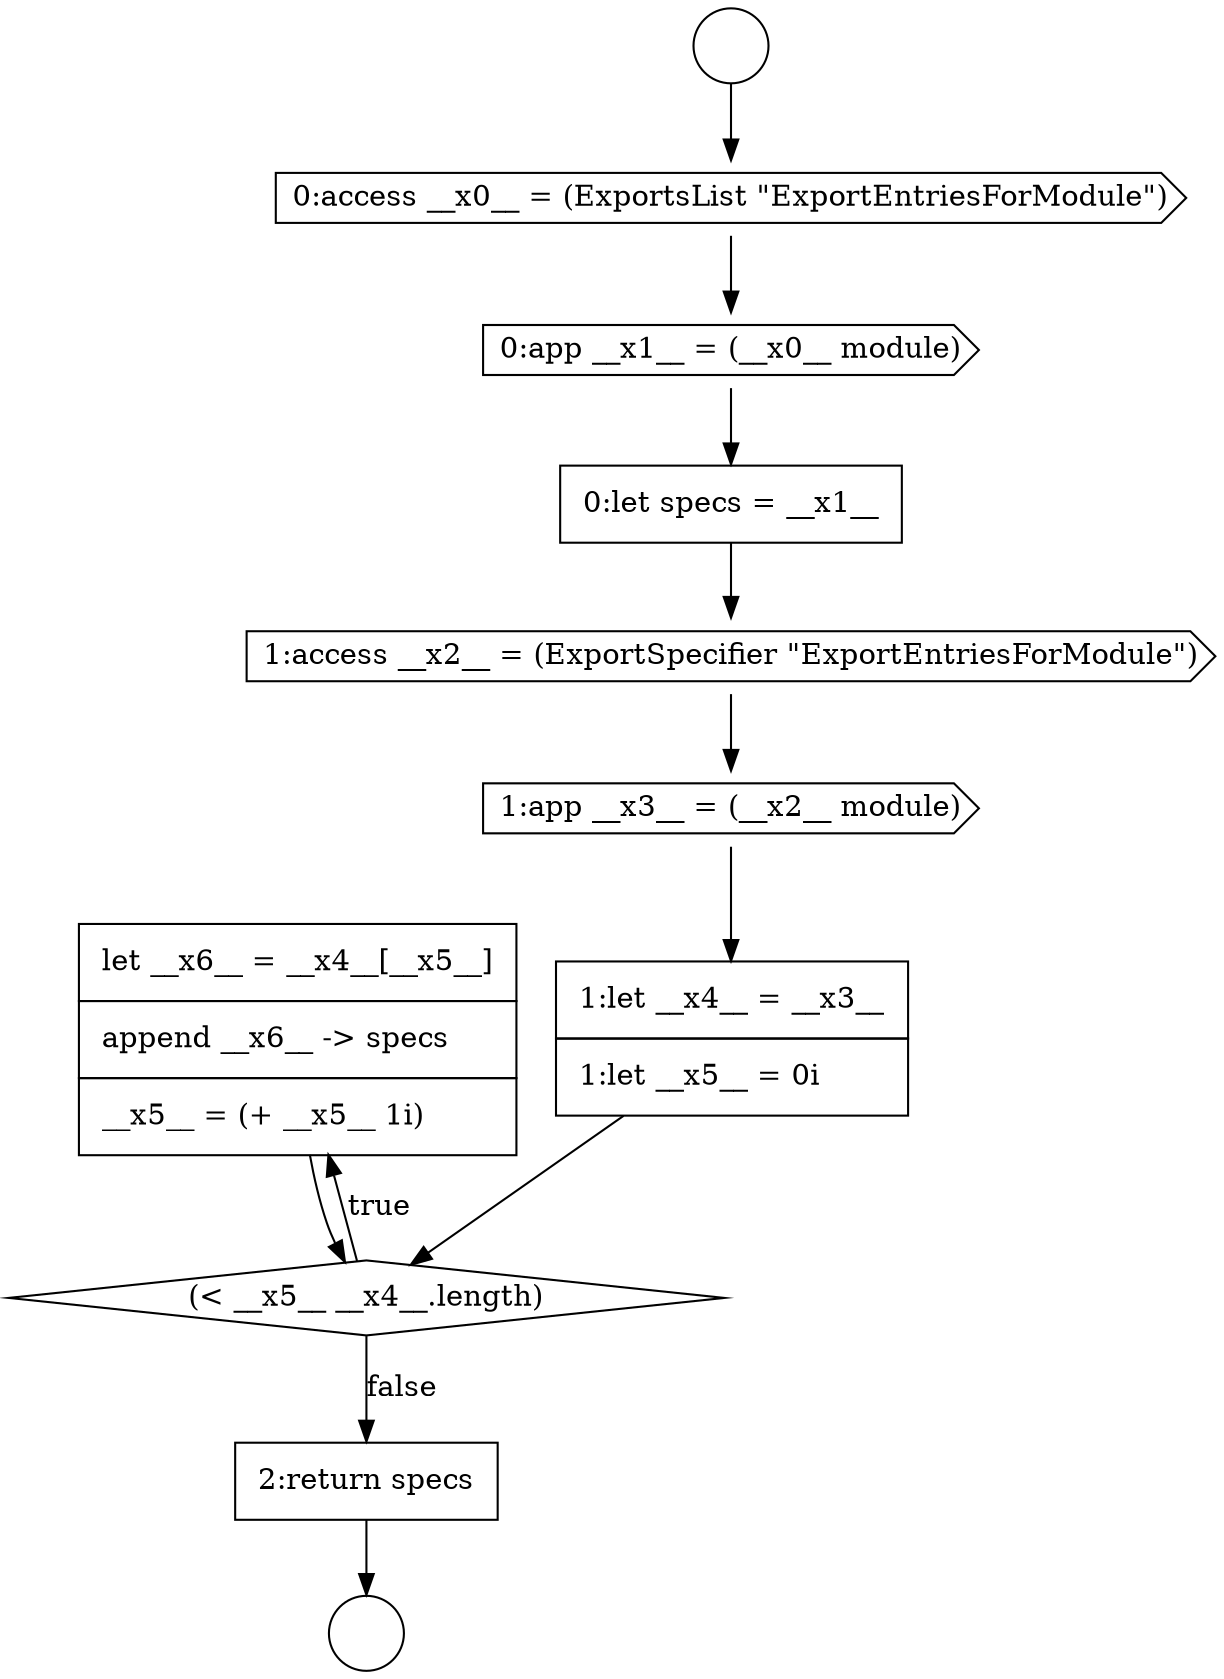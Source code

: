 digraph {
  node10463 [shape=none, margin=0, label=<<font color="black">
    <table border="0" cellborder="1" cellspacing="0" cellpadding="10">
      <tr><td align="left">let __x6__ = __x4__[__x5__]</td></tr>
      <tr><td align="left">append __x6__ -&gt; specs</td></tr>
      <tr><td align="left">__x5__ = (+ __x5__ 1i)</td></tr>
    </table>
  </font>> color="black" fillcolor="white" style=filled]
  node10454 [shape=circle label=" " color="black" fillcolor="white" style=filled]
  node10459 [shape=cds, label=<<font color="black">1:access __x2__ = (ExportSpecifier &quot;ExportEntriesForModule&quot;)</font>> color="black" fillcolor="white" style=filled]
  node10462 [shape=diamond, label=<<font color="black">(&lt; __x5__ __x4__.length)</font>> color="black" fillcolor="white" style=filled]
  node10458 [shape=none, margin=0, label=<<font color="black">
    <table border="0" cellborder="1" cellspacing="0" cellpadding="10">
      <tr><td align="left">0:let specs = __x1__</td></tr>
    </table>
  </font>> color="black" fillcolor="white" style=filled]
  node10455 [shape=circle label=" " color="black" fillcolor="white" style=filled]
  node10461 [shape=none, margin=0, label=<<font color="black">
    <table border="0" cellborder="1" cellspacing="0" cellpadding="10">
      <tr><td align="left">1:let __x4__ = __x3__</td></tr>
      <tr><td align="left">1:let __x5__ = 0i</td></tr>
    </table>
  </font>> color="black" fillcolor="white" style=filled]
  node10457 [shape=cds, label=<<font color="black">0:app __x1__ = (__x0__ module)</font>> color="black" fillcolor="white" style=filled]
  node10456 [shape=cds, label=<<font color="black">0:access __x0__ = (ExportsList &quot;ExportEntriesForModule&quot;)</font>> color="black" fillcolor="white" style=filled]
  node10464 [shape=none, margin=0, label=<<font color="black">
    <table border="0" cellborder="1" cellspacing="0" cellpadding="10">
      <tr><td align="left">2:return specs</td></tr>
    </table>
  </font>> color="black" fillcolor="white" style=filled]
  node10460 [shape=cds, label=<<font color="black">1:app __x3__ = (__x2__ module)</font>> color="black" fillcolor="white" style=filled]
  node10459 -> node10460 [ color="black"]
  node10458 -> node10459 [ color="black"]
  node10456 -> node10457 [ color="black"]
  node10461 -> node10462 [ color="black"]
  node10460 -> node10461 [ color="black"]
  node10463 -> node10462 [ color="black"]
  node10457 -> node10458 [ color="black"]
  node10464 -> node10455 [ color="black"]
  node10462 -> node10463 [label=<<font color="black">true</font>> color="black"]
  node10462 -> node10464 [label=<<font color="black">false</font>> color="black"]
  node10454 -> node10456 [ color="black"]
}
